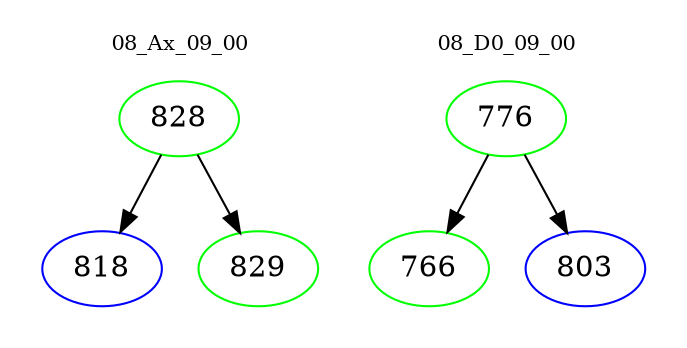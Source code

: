 digraph{
subgraph cluster_0 {
color = white
label = "08_Ax_09_00";
fontsize=10;
T0_828 [label="828", color="green"]
T0_828 -> T0_818 [color="black"]
T0_818 [label="818", color="blue"]
T0_828 -> T0_829 [color="black"]
T0_829 [label="829", color="green"]
}
subgraph cluster_1 {
color = white
label = "08_D0_09_00";
fontsize=10;
T1_776 [label="776", color="green"]
T1_776 -> T1_766 [color="black"]
T1_766 [label="766", color="green"]
T1_776 -> T1_803 [color="black"]
T1_803 [label="803", color="blue"]
}
}
